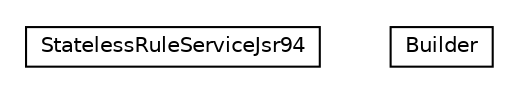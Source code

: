 #!/usr/local/bin/dot
#
# Class diagram 
# Generated by UMLGraph version R5_6_6-8-g8d7759 (http://www.umlgraph.org/)
#

digraph G {
	edge [fontname="Helvetica",fontsize=10,labelfontname="Helvetica",labelfontsize=10];
	node [fontname="Helvetica",fontsize=10,shape=plaintext];
	nodesep=0.25;
	ranksep=0.5;
	// org.dayatang.rule.impl.StatelessRuleServiceJsr94
	c9411 [label=<<table title="org.dayatang.rule.impl.StatelessRuleServiceJsr94" border="0" cellborder="1" cellspacing="0" cellpadding="2" port="p" href="./StatelessRuleServiceJsr94.html">
		<tr><td><table border="0" cellspacing="0" cellpadding="1">
<tr><td align="center" balign="center"> StatelessRuleServiceJsr94 </td></tr>
		</table></td></tr>
		</table>>, URL="./StatelessRuleServiceJsr94.html", fontname="Helvetica", fontcolor="black", fontsize=10.0];
	// org.dayatang.rule.impl.StatelessRuleServiceJsr94.Builder
	c9412 [label=<<table title="org.dayatang.rule.impl.StatelessRuleServiceJsr94.Builder" border="0" cellborder="1" cellspacing="0" cellpadding="2" port="p" href="./StatelessRuleServiceJsr94.Builder.html">
		<tr><td><table border="0" cellspacing="0" cellpadding="1">
<tr><td align="center" balign="center"> Builder </td></tr>
		</table></td></tr>
		</table>>, URL="./StatelessRuleServiceJsr94.Builder.html", fontname="Helvetica", fontcolor="black", fontsize=10.0];
}

